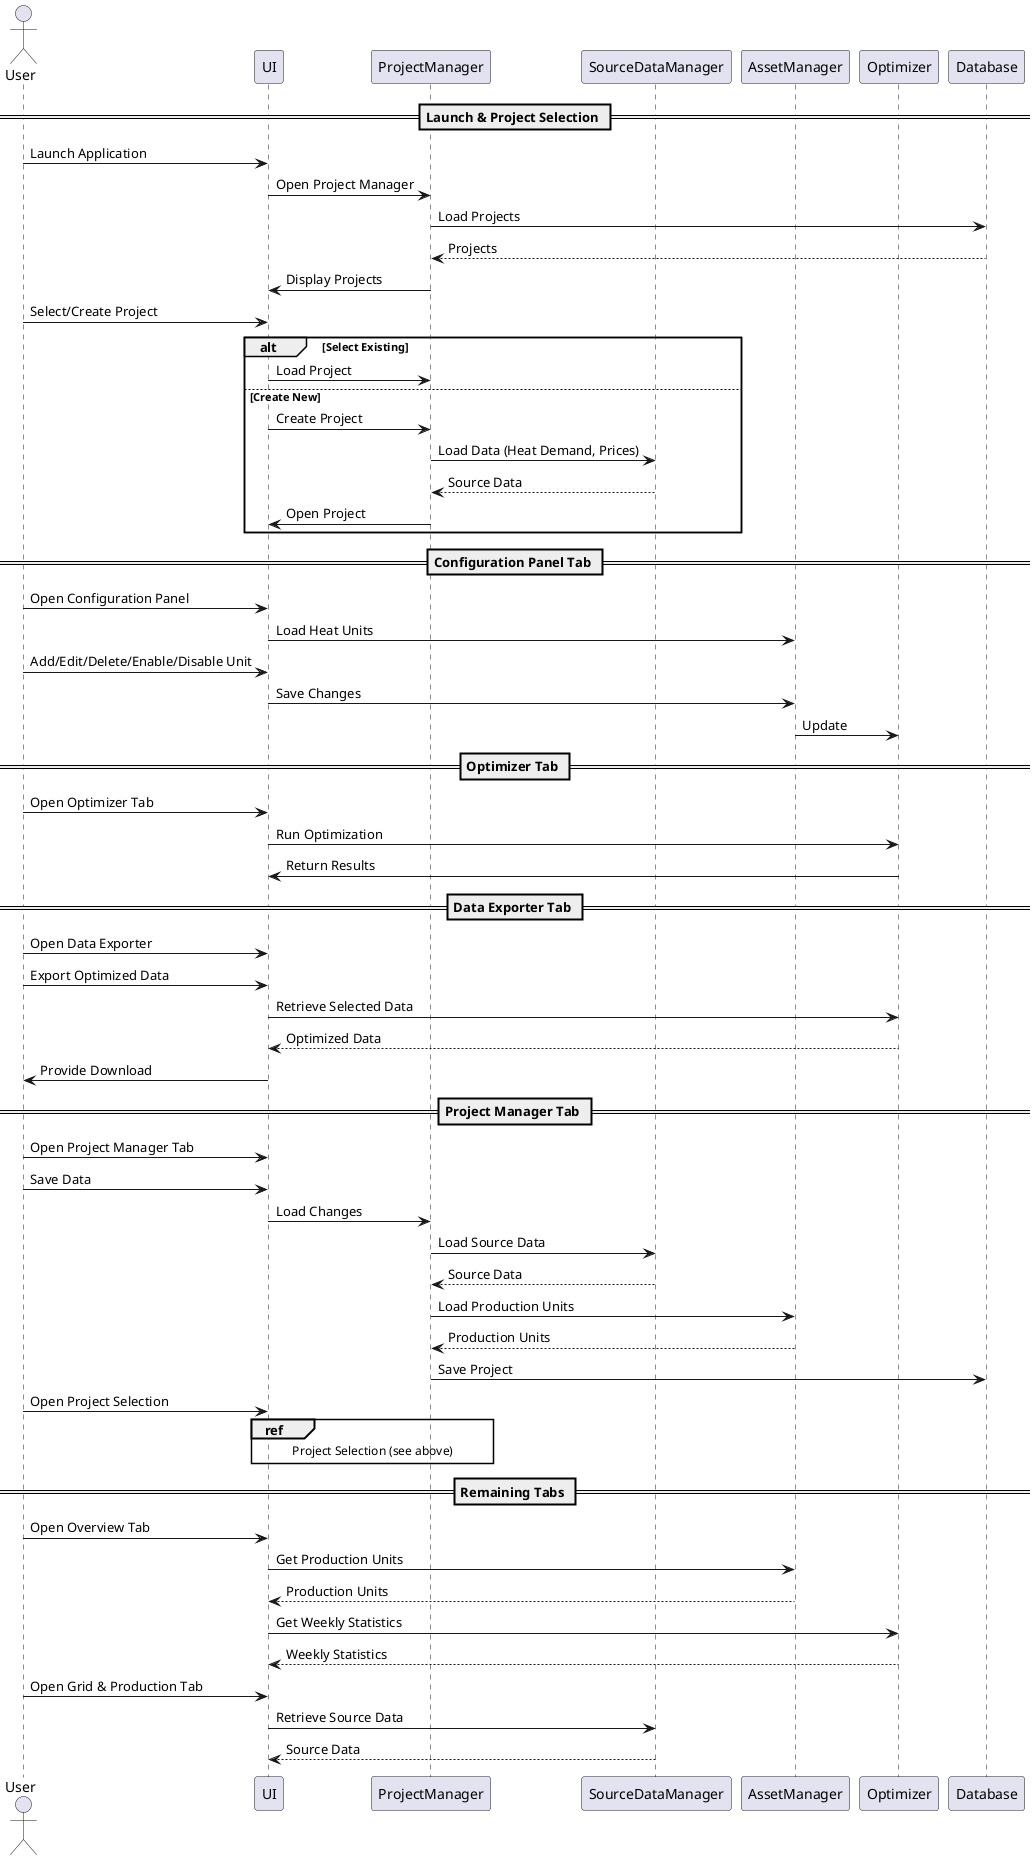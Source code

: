 @startuml
actor User
participant UI
participant ProjectManager
participant SourceDataManager
participant AssetManager
participant Optimizer
participant Database

== Launch & Project Selection ==
User -> UI : Launch Application
UI -> ProjectManager : Open Project Manager
ProjectManager -> Database: Load Projects
Database --> ProjectManager : Projects
ProjectManager -> UI : Display Projects
User -> UI : Select/Create Project
alt Select Existing
  UI -> ProjectManager : Load Project
else Create New
  UI -> ProjectManager : Create Project
  ProjectManager -> SourceDataManager : Load Data (Heat Demand, Prices)
  SourceDataManager --> ProjectManager : Source Data
  ProjectManager -> UI :  Open Project
end

== Configuration Panel Tab ==
User -> UI : Open Configuration Panel
UI -> AssetManager : Load Heat Units

User -> UI : Add/Edit/Delete/Enable/Disable Unit
UI -> AssetManager : Save Changes
AssetManager -> Optimizer : Update

== Optimizer Tab ==
User -> UI : Open Optimizer Tab
UI -> Optimizer : Run Optimization
Optimizer -> UI : Return Results

== Data Exporter Tab ==
User -> UI : Open Data Exporter
User -> UI : Export Optimized Data
UI -> Optimizer : Retrieve Selected Data
Optimizer --> UI : Optimized Data
UI -> User : Provide Download 

== Project Manager Tab ==
User -> UI : Open Project Manager Tab
User -> UI : Save Data
UI -> ProjectManager : Load Changes
ProjectManager -> SourceDataManager : Load Source Data
SourceDataManager --> ProjectManager : Source Data
ProjectManager -> AssetManager : Load Production Units
AssetManager --> ProjectManager : Production Units
ProjectManager -> Database : Save Project
User -> UI : Open Project Selection
ref over UI, ProjectManager : Project Selection (see above)

== Remaining Tabs ==
User -> UI : Open Overview Tab
UI -> AssetManager : Get Production Units
AssetManager --> UI : Production Units
UI -> Optimizer : Get Weekly Statistics
Optimizer --> UI : Weekly Statistics
User -> UI : Open Grid & Production Tab
UI -> SourceDataManager : Retrieve Source Data
SourceDataManager --> UI : Source Data
@enduml
